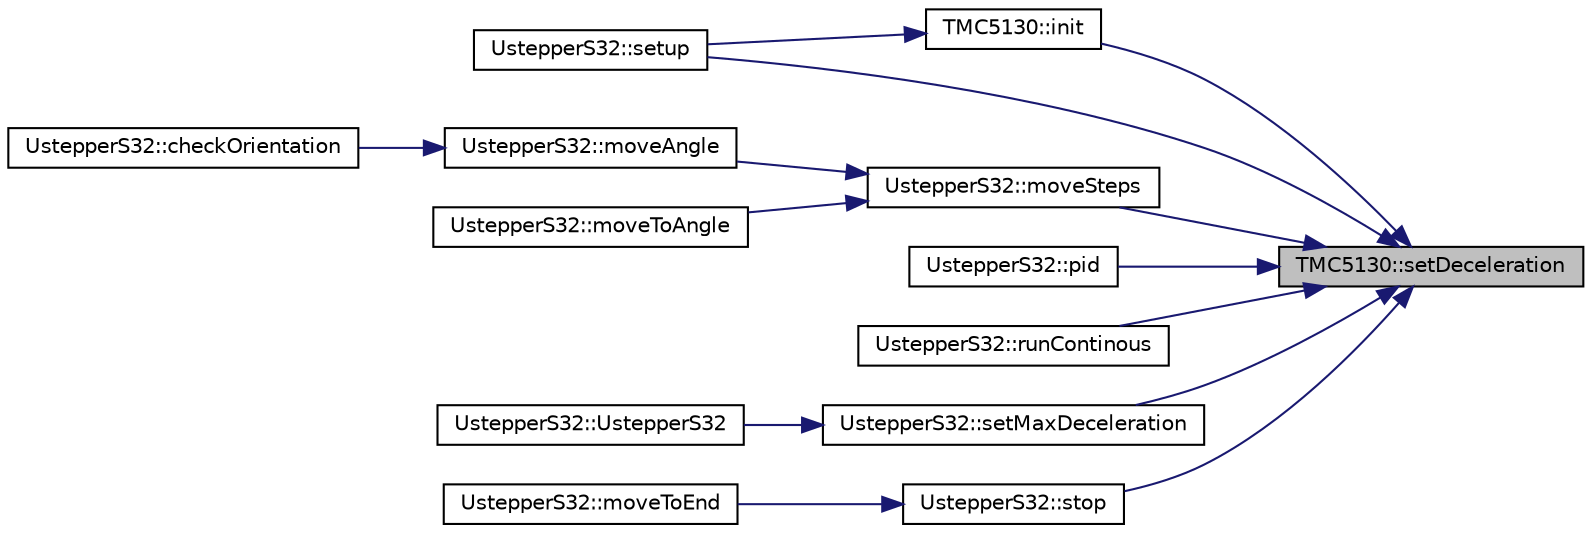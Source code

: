 digraph "TMC5130::setDeceleration"
{
 // LATEX_PDF_SIZE
  edge [fontname="Helvetica",fontsize="10",labelfontname="Helvetica",labelfontsize="10"];
  node [fontname="Helvetica",fontsize="10",shape=record];
  rankdir="RL";
  Node1 [label="TMC5130::setDeceleration",height=0.2,width=0.4,color="black", fillcolor="grey75", style="filled", fontcolor="black",tooltip="Set motor deceleration."];
  Node1 -> Node2 [dir="back",color="midnightblue",fontsize="10",style="solid",fontname="Helvetica"];
  Node2 [label="TMC5130::init",height=0.2,width=0.4,color="black", fillcolor="white", style="filled",URL="$classTMC5130.html#a32a5a9d3c3a1823101860159835750ff",tooltip="Initiation of the motor driver."];
  Node2 -> Node3 [dir="back",color="midnightblue",fontsize="10",style="solid",fontname="Helvetica"];
  Node3 [label="UstepperS32::setup",height=0.2,width=0.4,color="black", fillcolor="white", style="filled",URL="$classUstepperS32.html#a9db3b9f02f66bb17424b3e114c851d37",tooltip="Initializes the different parts of the uStepper S object."];
  Node1 -> Node4 [dir="back",color="midnightblue",fontsize="10",style="solid",fontname="Helvetica"];
  Node4 [label="UstepperS32::moveSteps",height=0.2,width=0.4,color="black", fillcolor="white", style="filled",URL="$classUstepperS32.html#ac7cfedc6d9559b4f2aee469cb5aabef1",tooltip="Make the motor perform a predefined number of steps."];
  Node4 -> Node5 [dir="back",color="midnightblue",fontsize="10",style="solid",fontname="Helvetica"];
  Node5 [label="UstepperS32::moveAngle",height=0.2,width=0.4,color="black", fillcolor="white", style="filled",URL="$classUstepperS32.html#a0884116876e952894164dbd53852136c",tooltip="Makes the motor rotate a specific angle relative to the current position."];
  Node5 -> Node6 [dir="back",color="midnightblue",fontsize="10",style="solid",fontname="Helvetica"];
  Node6 [label="UstepperS32::checkOrientation",height=0.2,width=0.4,color="black", fillcolor="white", style="filled",URL="$classUstepperS32.html#a8c33940faaf4f7ce0389a7fa450ff9af",tooltip="This method is used to check the orientation of the motor connector."];
  Node4 -> Node7 [dir="back",color="midnightblue",fontsize="10",style="solid",fontname="Helvetica"];
  Node7 [label="UstepperS32::moveToAngle",height=0.2,width=0.4,color="black", fillcolor="white", style="filled",URL="$classUstepperS32.html#a7a0eac3dfbcd538effe4236a1823e367",tooltip="Makes the motor rotate to a specific absolute angle."];
  Node1 -> Node8 [dir="back",color="midnightblue",fontsize="10",style="solid",fontname="Helvetica"];
  Node8 [label="UstepperS32::pid",height=0.2,width=0.4,color="black", fillcolor="white", style="filled",URL="$classUstepperS32.html#a54dc081a9837d9bbc528725ddc6f9337",tooltip=" "];
  Node1 -> Node9 [dir="back",color="midnightblue",fontsize="10",style="solid",fontname="Helvetica"];
  Node9 [label="UstepperS32::runContinous",height=0.2,width=0.4,color="black", fillcolor="white", style="filled",URL="$classUstepperS32.html#a277089355de44fcdccc7d2e1a968ca75",tooltip="Make the motor rotate continuously."];
  Node1 -> Node10 [dir="back",color="midnightblue",fontsize="10",style="solid",fontname="Helvetica"];
  Node10 [label="UstepperS32::setMaxDeceleration",height=0.2,width=0.4,color="black", fillcolor="white", style="filled",URL="$classUstepperS32.html#aaa0d731c69273fce51a51f143206d12f",tooltip="Set the maximum deceleration of the stepper motor."];
  Node10 -> Node11 [dir="back",color="midnightblue",fontsize="10",style="solid",fontname="Helvetica"];
  Node11 [label="UstepperS32::UstepperS32",height=0.2,width=0.4,color="black", fillcolor="white", style="filled",URL="$classUstepperS32.html#ab2b9c906a9bb652398ce8a14d7e54c14",tooltip="Constructor of uStepper class."];
  Node1 -> Node3 [dir="back",color="midnightblue",fontsize="10",style="solid",fontname="Helvetica"];
  Node1 -> Node12 [dir="back",color="midnightblue",fontsize="10",style="solid",fontname="Helvetica"];
  Node12 [label="UstepperS32::stop",height=0.2,width=0.4,color="black", fillcolor="white", style="filled",URL="$classUstepperS32.html#a7afb893d380ef3fe43a1216ec7de1845",tooltip="Stop the motor."];
  Node12 -> Node13 [dir="back",color="midnightblue",fontsize="10",style="solid",fontname="Helvetica"];
  Node13 [label="UstepperS32::moveToEnd",height=0.2,width=0.4,color="black", fillcolor="white", style="filled",URL="$classUstepperS32.html#a0945c7790bbdf22c749cf54d18c981ce",tooltip="Moves the motor to its physical limit, without limit switch."];
}
